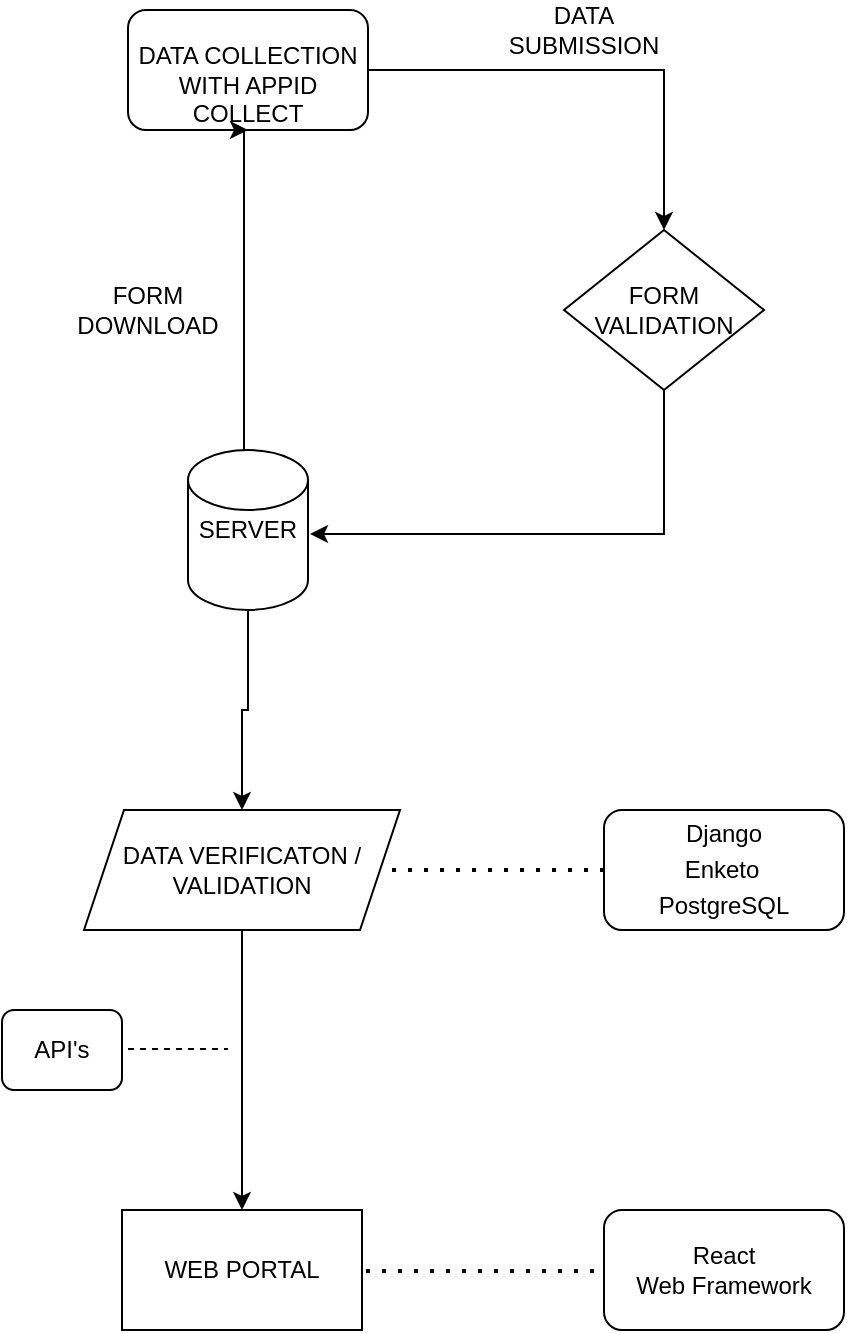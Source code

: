 <mxfile version="14.4.3" type="github">
  <diagram id="pfaJHHTp6QQMH2KvcKUB" name="Page-1">
    <mxGraphModel dx="865" dy="489" grid="1" gridSize="10" guides="1" tooltips="1" connect="1" arrows="1" fold="1" page="1" pageScale="1" pageWidth="850" pageHeight="1100" math="0" shadow="0">
      <root>
        <mxCell id="0" />
        <mxCell id="1" parent="0" />
        <mxCell id="QOb43xEOl_D0wzUUbX27-1" style="edgeStyle=orthogonalEdgeStyle;rounded=0;orthogonalLoop=1;jettySize=auto;html=1;exitX=1;exitY=0.5;exitDx=0;exitDy=0;" parent="1" source="QOb43xEOl_D0wzUUbX27-2" target="QOb43xEOl_D0wzUUbX27-5" edge="1">
          <mxGeometry relative="1" as="geometry" />
        </mxCell>
        <mxCell id="QOb43xEOl_D0wzUUbX27-2" value="&lt;br&gt;DATA COLLECTION WITH APPID COLLECT" style="rounded=1;whiteSpace=wrap;html=1;" parent="1" vertex="1">
          <mxGeometry x="257" y="40" width="120" height="60" as="geometry" />
        </mxCell>
        <mxCell id="QOb43xEOl_D0wzUUbX27-3" style="edgeStyle=orthogonalEdgeStyle;rounded=0;orthogonalLoop=1;jettySize=auto;html=1;exitX=0.5;exitY=0;exitDx=0;exitDy=0;entryX=0.5;entryY=1;entryDx=0;entryDy=0;" parent="1" target="QOb43xEOl_D0wzUUbX27-2" edge="1">
          <mxGeometry relative="1" as="geometry">
            <mxPoint x="317" y="300" as="sourcePoint" />
            <Array as="points">
              <mxPoint x="315" y="300" />
            </Array>
          </mxGeometry>
        </mxCell>
        <mxCell id="QOb43xEOl_D0wzUUbX27-4" style="edgeStyle=orthogonalEdgeStyle;rounded=0;orthogonalLoop=1;jettySize=auto;html=1;exitX=0.5;exitY=1;exitDx=0;exitDy=0;entryX=1.017;entryY=0.525;entryDx=0;entryDy=0;entryPerimeter=0;" parent="1" source="QOb43xEOl_D0wzUUbX27-5" target="QOb43xEOl_D0wzUUbX27-7" edge="1">
          <mxGeometry relative="1" as="geometry" />
        </mxCell>
        <mxCell id="QOb43xEOl_D0wzUUbX27-5" value="FORM VALIDATION" style="rhombus;whiteSpace=wrap;html=1;" parent="1" vertex="1">
          <mxGeometry x="475" y="150" width="100" height="80" as="geometry" />
        </mxCell>
        <mxCell id="QOb43xEOl_D0wzUUbX27-6" value="" style="edgeStyle=orthogonalEdgeStyle;rounded=0;orthogonalLoop=1;jettySize=auto;html=1;" parent="1" source="QOb43xEOl_D0wzUUbX27-7" target="QOb43xEOl_D0wzUUbX27-11" edge="1">
          <mxGeometry relative="1" as="geometry" />
        </mxCell>
        <mxCell id="QOb43xEOl_D0wzUUbX27-7" value="SERVER" style="shape=cylinder2;whiteSpace=wrap;html=1;boundedLbl=1;backgroundOutline=1;size=15;" parent="1" vertex="1">
          <mxGeometry x="287" y="260" width="60" height="80" as="geometry" />
        </mxCell>
        <mxCell id="QOb43xEOl_D0wzUUbX27-8" value="FORM DOWNLOAD" style="text;html=1;strokeColor=none;fillColor=none;align=center;verticalAlign=middle;whiteSpace=wrap;rounded=0;" parent="1" vertex="1">
          <mxGeometry x="247" y="180" width="40" height="20" as="geometry" />
        </mxCell>
        <mxCell id="QOb43xEOl_D0wzUUbX27-9" value="DATA SUBMISSION" style="text;html=1;strokeColor=none;fillColor=none;align=center;verticalAlign=middle;whiteSpace=wrap;rounded=0;" parent="1" vertex="1">
          <mxGeometry x="465" y="40" width="40" height="20" as="geometry" />
        </mxCell>
        <mxCell id="QOb43xEOl_D0wzUUbX27-10" value="" style="edgeStyle=orthogonalEdgeStyle;rounded=0;orthogonalLoop=1;jettySize=auto;html=1;" parent="1" source="QOb43xEOl_D0wzUUbX27-11" target="QOb43xEOl_D0wzUUbX27-12" edge="1">
          <mxGeometry relative="1" as="geometry" />
        </mxCell>
        <mxCell id="QOb43xEOl_D0wzUUbX27-11" value="DATA VERIFICATON / VALIDATION" style="shape=parallelogram;perimeter=parallelogramPerimeter;whiteSpace=wrap;html=1;fixedSize=1;" parent="1" vertex="1">
          <mxGeometry x="235" y="440" width="158" height="60" as="geometry" />
        </mxCell>
        <mxCell id="QOb43xEOl_D0wzUUbX27-12" value="WEB PORTAL" style="whiteSpace=wrap;html=1;" parent="1" vertex="1">
          <mxGeometry x="254" y="640" width="120" height="60" as="geometry" />
        </mxCell>
        <mxCell id="QOb43xEOl_D0wzUUbX27-13" value="" style="rounded=1;whiteSpace=wrap;html=1;" parent="1" vertex="1">
          <mxGeometry x="495" y="440" width="120" height="60" as="geometry" />
        </mxCell>
        <mxCell id="QOb43xEOl_D0wzUUbX27-15" value="" style="endArrow=none;dashed=1;html=1;dashPattern=1 3;strokeWidth=2;exitX=0;exitY=0.5;exitDx=0;exitDy=0;entryX=1;entryY=0.5;entryDx=0;entryDy=0;" parent="1" source="QOb43xEOl_D0wzUUbX27-13" target="QOb43xEOl_D0wzUUbX27-11" edge="1">
          <mxGeometry width="50" height="50" relative="1" as="geometry">
            <mxPoint x="585" y="500" as="sourcePoint" />
            <mxPoint x="635" y="450" as="targetPoint" />
          </mxGeometry>
        </mxCell>
        <mxCell id="QOb43xEOl_D0wzUUbX27-21" value="Django" style="text;html=1;strokeColor=none;fillColor=none;align=center;verticalAlign=middle;whiteSpace=wrap;rounded=0;" parent="1" vertex="1">
          <mxGeometry x="535" y="442" width="40" height="20" as="geometry" />
        </mxCell>
        <mxCell id="QOb43xEOl_D0wzUUbX27-22" value="PostgreSQL" style="text;html=1;strokeColor=none;fillColor=none;align=center;verticalAlign=middle;whiteSpace=wrap;rounded=0;" parent="1" vertex="1">
          <mxGeometry x="535" y="478" width="40" height="20" as="geometry" />
        </mxCell>
        <mxCell id="SWpALoQGDCKQkqJ6QlAJ-2" value="&lt;div&gt;React &lt;br&gt;&lt;/div&gt;&lt;div&gt;Web Framework&lt;/div&gt;" style="rounded=1;whiteSpace=wrap;html=1;" parent="1" vertex="1">
          <mxGeometry x="495" y="640" width="120" height="60" as="geometry" />
        </mxCell>
        <mxCell id="SWpALoQGDCKQkqJ6QlAJ-3" value="" style="endArrow=none;dashed=1;html=1;dashPattern=1 3;strokeWidth=2;" parent="1" edge="1">
          <mxGeometry width="50" height="50" relative="1" as="geometry">
            <mxPoint x="376" y="670.5" as="sourcePoint" />
            <mxPoint x="496" y="670.5" as="targetPoint" />
            <Array as="points">
              <mxPoint x="426" y="670.5" />
            </Array>
          </mxGeometry>
        </mxCell>
        <mxCell id="EjvzaL_LzwF72cYkXD4--1" value="API&#39;s" style="rounded=1;whiteSpace=wrap;html=1;" parent="1" vertex="1">
          <mxGeometry x="194" y="540" width="60" height="40" as="geometry" />
        </mxCell>
        <mxCell id="EjvzaL_LzwF72cYkXD4--2" value="" style="endArrow=none;dashed=1;html=1;" parent="1" edge="1">
          <mxGeometry width="50" height="50" relative="1" as="geometry">
            <mxPoint x="257" y="559.5" as="sourcePoint" />
            <mxPoint x="307" y="559.5" as="targetPoint" />
          </mxGeometry>
        </mxCell>
        <mxCell id="sF3h5xSAVOobxSEjKl81-6" value="Enketo" style="text;html=1;strokeColor=none;fillColor=none;align=center;verticalAlign=middle;whiteSpace=wrap;rounded=0;" vertex="1" parent="1">
          <mxGeometry x="534" y="460" width="40" height="20" as="geometry" />
        </mxCell>
      </root>
    </mxGraphModel>
  </diagram>
</mxfile>
